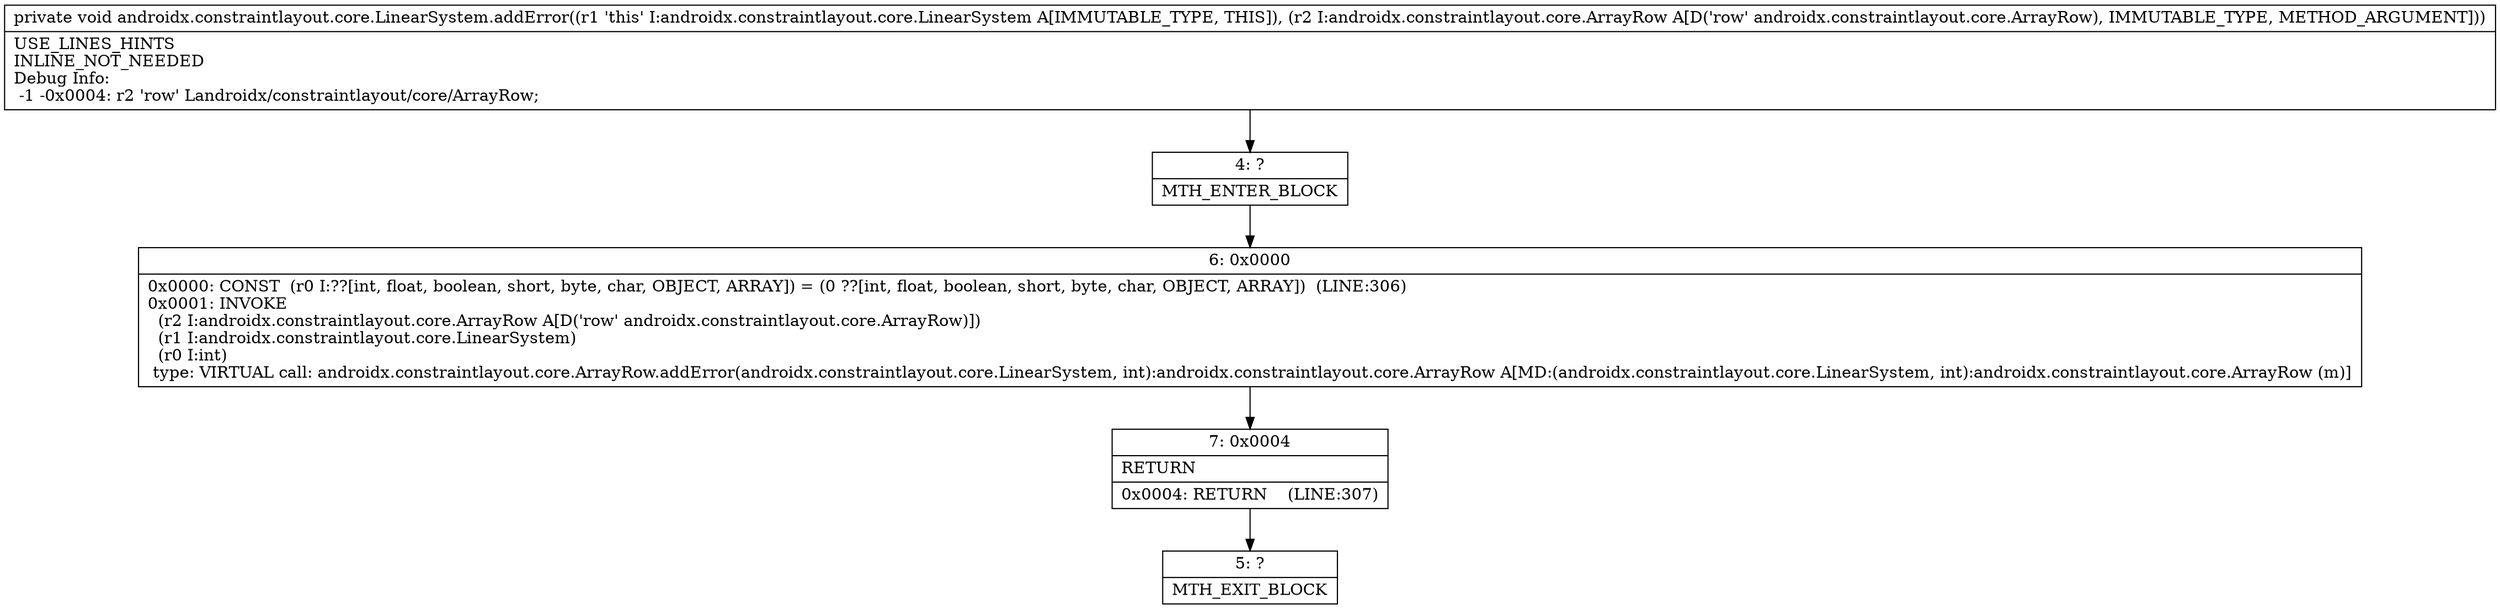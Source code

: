 digraph "CFG forandroidx.constraintlayout.core.LinearSystem.addError(Landroidx\/constraintlayout\/core\/ArrayRow;)V" {
Node_4 [shape=record,label="{4\:\ ?|MTH_ENTER_BLOCK\l}"];
Node_6 [shape=record,label="{6\:\ 0x0000|0x0000: CONST  (r0 I:??[int, float, boolean, short, byte, char, OBJECT, ARRAY]) = (0 ??[int, float, boolean, short, byte, char, OBJECT, ARRAY])  (LINE:306)\l0x0001: INVOKE  \l  (r2 I:androidx.constraintlayout.core.ArrayRow A[D('row' androidx.constraintlayout.core.ArrayRow)])\l  (r1 I:androidx.constraintlayout.core.LinearSystem)\l  (r0 I:int)\l type: VIRTUAL call: androidx.constraintlayout.core.ArrayRow.addError(androidx.constraintlayout.core.LinearSystem, int):androidx.constraintlayout.core.ArrayRow A[MD:(androidx.constraintlayout.core.LinearSystem, int):androidx.constraintlayout.core.ArrayRow (m)]\l}"];
Node_7 [shape=record,label="{7\:\ 0x0004|RETURN\l|0x0004: RETURN    (LINE:307)\l}"];
Node_5 [shape=record,label="{5\:\ ?|MTH_EXIT_BLOCK\l}"];
MethodNode[shape=record,label="{private void androidx.constraintlayout.core.LinearSystem.addError((r1 'this' I:androidx.constraintlayout.core.LinearSystem A[IMMUTABLE_TYPE, THIS]), (r2 I:androidx.constraintlayout.core.ArrayRow A[D('row' androidx.constraintlayout.core.ArrayRow), IMMUTABLE_TYPE, METHOD_ARGUMENT]))  | USE_LINES_HINTS\lINLINE_NOT_NEEDED\lDebug Info:\l  \-1 \-0x0004: r2 'row' Landroidx\/constraintlayout\/core\/ArrayRow;\l}"];
MethodNode -> Node_4;Node_4 -> Node_6;
Node_6 -> Node_7;
Node_7 -> Node_5;
}

